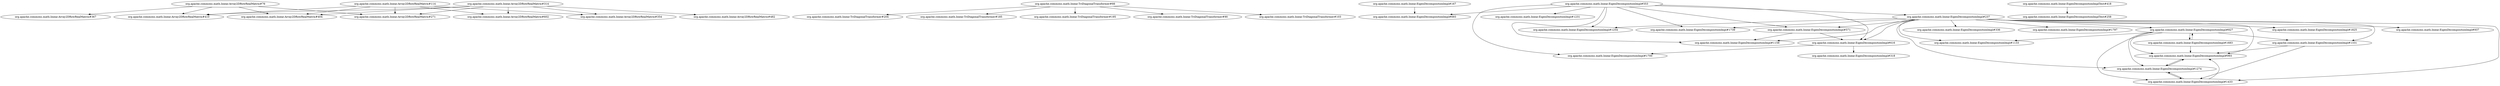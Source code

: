 digraph "ddg/ddg"
{
	"org.apache.commons.math.linear.Array2DRowRealMatrix#314" -> "org.apache.commons.math.linear.Array2DRowRealMatrix#410";
	"org.apache.commons.math.linear.Array2DRowRealMatrix#314" -> "org.apache.commons.math.linear.Array2DRowRealMatrix#404";
	"org.apache.commons.math.linear.Array2DRowRealMatrix#314" -> "org.apache.commons.math.linear.Array2DRowRealMatrix#271";
	"org.apache.commons.math.linear.Array2DRowRealMatrix#314" -> "org.apache.commons.math.linear.Array2DRowRealMatrix#482";
	"org.apache.commons.math.linear.Array2DRowRealMatrix#76" -> "org.apache.commons.math.linear.Array2DRowRealMatrix#367";
	"org.apache.commons.math.linear.Array2DRowRealMatrix#114" -> "org.apache.commons.math.linear.Array2DRowRealMatrix#410";
	"org.apache.commons.math.linear.Array2DRowRealMatrix#76" -> "org.apache.commons.math.linear.Array2DRowRealMatrix#404";
	"org.apache.commons.math.linear.Array2DRowRealMatrix#114" -> "org.apache.commons.math.linear.Array2DRowRealMatrix#404";
	"org.apache.commons.math.linear.Array2DRowRealMatrix#76" -> "org.apache.commons.math.linear.Array2DRowRealMatrix#410";
	"org.apache.commons.math.linear.Array2DRowRealMatrix#114" -> "org.apache.commons.math.linear.Array2DRowRealMatrix#271";
	"org.apache.commons.math.linear.Array2DRowRealMatrix#76" -> "org.apache.commons.math.linear.Array2DRowRealMatrix#271";
	"org.apache.commons.math.linear.Array2DRowRealMatrix#314" -> "org.apache.commons.math.linear.Array2DRowRealMatrix#354";
	"org.apache.commons.math.linear.Array2DRowRealMatrix#314" -> "org.apache.commons.math.linear.Array2DRowRealMatrix#602";
	"org.apache.commons.math.linear.TriDiagonalTransformer#66" -> "org.apache.commons.math.linear.TriDiagonalTransformer#204";
	"org.apache.commons.math.linear.TriDiagonalTransformer#66" -> "org.apache.commons.math.linear.TriDiagonalTransformer#185";
	"org.apache.commons.math.linear.TriDiagonalTransformer#66" -> "org.apache.commons.math.linear.TriDiagonalTransformer#195";
	"org.apache.commons.math.linear.EigenDecompositionImpl#553" -> "org.apache.commons.math.linear.EigenDecompositionImpl#237";
	"org.apache.commons.math.linear.EigenDecompositionImpl#553" -> "org.apache.commons.math.linear.EigenDecompositionImpl#571";
	"org.apache.commons.math.linear.EigenDecompositionImpl#237" -> "org.apache.commons.math.linear.EigenDecompositionImpl#571";
	"org.apache.commons.math.linear.EigenDecompositionImpl#553" -> "org.apache.commons.math.linear.EigenDecompositionImpl#693";
	"org.apache.commons.math.linear.EigenDecompositionImpl#167" -> "org.apache.commons.math.linear.EigenDecompositionImpl#693";
	"org.apache.commons.math.linear.EigenDecompositionImpl#553" -> "org.apache.commons.math.linear.EigenDecompositionImpl#616";
	"org.apache.commons.math.linear.EigenDecompositionImpl#553" -> "org.apache.commons.math.linear.EigenDecompositionImpl#1158";
	"org.apache.commons.math.linear.EigenDecompositionImpl#237" -> "org.apache.commons.math.linear.EigenDecompositionImpl#1158";
	"org.apache.commons.math.linear.EigenDecompositionImpl#571" -> "org.apache.commons.math.linear.EigenDecompositionImpl#1158";
	"org.apache.commons.math.linear.EigenDecompositionImpl#553" -> "org.apache.commons.math.linear.EigenDecompositionImpl#1231";
	"org.apache.commons.math.linear.EigenDecompositionImpl#571" -> "org.apache.commons.math.linear.EigenDecompositionImpl#616";
	"org.apache.commons.math.linear.EigenDecompositionImpl#553" -> "org.apache.commons.math.linear.EigenDecompositionImpl#1254";
	"org.apache.commons.math.linear.EigenDecompositionImpl#237" -> "org.apache.commons.math.linear.EigenDecompositionImpl#1254";
	"org.apache.commons.math.linear.EigenDecompositionImpl#237" -> "org.apache.commons.math.linear.EigenDecompositionImpl#827";
	"org.apache.commons.math.linear.EigenDecompositionImpl#237" -> "org.apache.commons.math.linear.EigenDecompositionImpl#1133";
	"org.apache.commons.math.linear.EigenDecompositionImpl#237" -> "org.apache.commons.math.linear.EigenDecompositionImpl#937";
	"org.apache.commons.math.linear.EigenDecompositionImpl#827" -> "org.apache.commons.math.linear.EigenDecompositionImpl#993";
	"org.apache.commons.math.linear.EigenDecompositionImpl#237" -> "org.apache.commons.math.linear.EigenDecompositionImpl#993";
	"org.apache.commons.math.linear.EigenDecompositionImpl#827" -> "org.apache.commons.math.linear.EigenDecompositionImpl#1133";
	"org.apache.commons.math.linear.EigenDecompositionImpl#237" -> "org.apache.commons.math.linear.EigenDecompositionImpl#1331";
	"org.apache.commons.math.linear.EigenDecompositionImpl#827" -> "org.apache.commons.math.linear.EigenDecompositionImpl#1331";
	"org.apache.commons.math.linear.EigenDecompositionImpl#1331" -> "org.apache.commons.math.linear.EigenDecompositionImpl#993";
	"org.apache.commons.math.linear.EigenDecompositionImpl#1331" -> "org.apache.commons.math.linear.EigenDecompositionImpl#1433";
	"org.apache.commons.math.linear.EigenDecompositionImpl#827" -> "org.apache.commons.math.linear.EigenDecompositionImpl#1433";
	"org.apache.commons.math.linear.EigenDecompositionImpl#237" -> "org.apache.commons.math.linear.EigenDecompositionImpl#1433";
	"org.apache.commons.math.linear.EigenDecompositionImpl#237" -> "org.apache.commons.math.linear.EigenDecompositionImpl#1274";
	"org.apache.commons.math.linear.EigenDecompositionImpl#827" -> "org.apache.commons.math.linear.EigenDecompositionImpl#1274";
	"org.apache.commons.math.linear.EigenDecompositionImpl#1433" -> "org.apache.commons.math.linear.EigenDecompositionImpl#1274";
	"org.apache.commons.math.linear.EigenDecompositionImpl#1274" -> "org.apache.commons.math.linear.EigenDecompositionImpl#993";
	"org.apache.commons.math.linear.EigenDecompositionImpl#1433" -> "org.apache.commons.math.linear.EigenDecompositionImpl#993";
	"org.apache.commons.math.linear.EigenDecompositionImpl#827" -> "org.apache.commons.math.linear.EigenDecompositionImpl#1683";
	"org.apache.commons.math.linear.EigenDecompositionImpl#1683" -> "org.apache.commons.math.linear.EigenDecompositionImpl#993";
	"org.apache.commons.math.linear.EigenDecompositionImpl#1274" -> "org.apache.commons.math.linear.EigenDecompositionImpl#1433";
	"org.apache.commons.math.linear.EigenDecompositionImpl#237" -> "org.apache.commons.math.linear.EigenDecompositionImpl#616";
	"org.apache.commons.math.linear.EigenDecompositionImpl#616" -> "org.apache.commons.math.linear.EigenDecompositionImpl#318";
	"org.apache.commons.math.linear.EigenDecompositionImplTest#418" -> "org.apache.commons.math.linear.EigenDecompositionImplTest#258";
	"org.apache.commons.math.linear.Array2DRowRealMatrix#114" -> "org.apache.commons.math.linear.Array2DRowRealMatrix#354";
	"org.apache.commons.math.linear.Array2DRowRealMatrix#114" -> "org.apache.commons.math.linear.Array2DRowRealMatrix#602";
	"org.apache.commons.math.linear.EigenDecompositionImpl#1683" -> "org.apache.commons.math.linear.EigenDecompositionImpl#827";
	"org.apache.commons.math.linear.EigenDecompositionImpl#993" -> "org.apache.commons.math.linear.EigenDecompositionImpl#1274";
	"org.apache.commons.math.linear.EigenDecompositionImpl#237" -> "org.apache.commons.math.linear.EigenDecompositionImpl#336";
	"org.apache.commons.math.linear.EigenDecompositionImpl#553" -> "org.apache.commons.math.linear.EigenDecompositionImpl#1700";
	"org.apache.commons.math.linear.EigenDecompositionImpl#616" -> "org.apache.commons.math.linear.EigenDecompositionImpl#1700";
	"org.apache.commons.math.linear.EigenDecompositionImpl#553" -> "org.apache.commons.math.linear.EigenDecompositionImpl#1739";
	"org.apache.commons.math.linear.EigenDecompositionImpl#237" -> "org.apache.commons.math.linear.EigenDecompositionImpl#1797";
	"org.apache.commons.math.linear.EigenDecompositionImpl#237" -> "org.apache.commons.math.linear.EigenDecompositionImpl#1825";
	"org.apache.commons.math.linear.EigenDecompositionImpl#237" -> "org.apache.commons.math.linear.EigenDecompositionImpl#1739";
	"org.apache.commons.math.linear.TriDiagonalTransformer#66" -> "org.apache.commons.math.linear.TriDiagonalTransformer#90";
	"org.apache.commons.math.linear.TriDiagonalTransformer#66" -> "org.apache.commons.math.linear.TriDiagonalTransformer#103";
}
